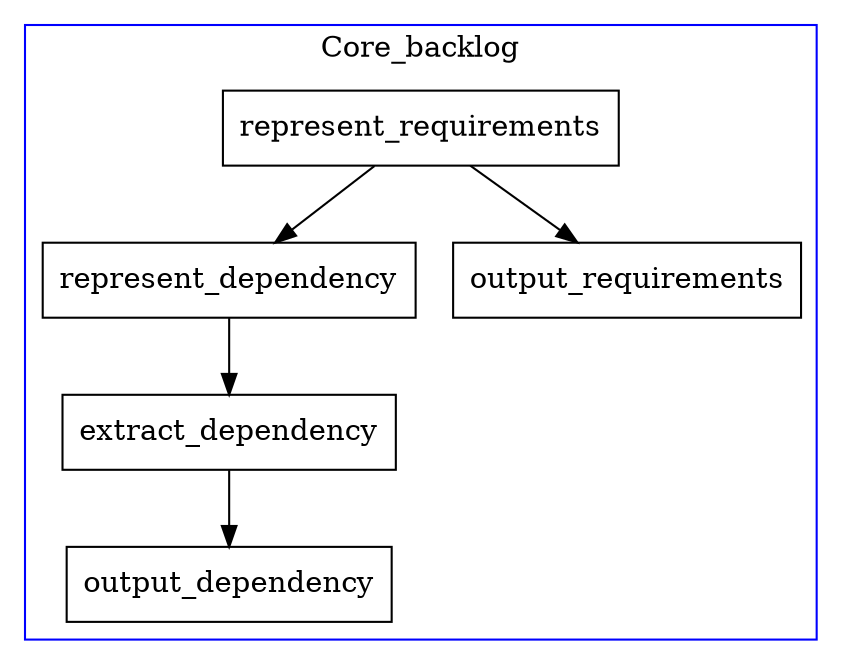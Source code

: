 digraph "qwerk Requirements Dependency" {
node [shape=record];


subgraph cluster_Core_backlog {
label = "Core_backlog";
color=blue;
"represent_dependency" "output_dependency" "output_requirements" "represent_requirements" "extract_dependency";
}


represent_requirements -> represent_dependency;
represent_dependency -> extract_dependency;
extract_dependency -> output_dependency;
represent_requirements -> output_requirements;
}

